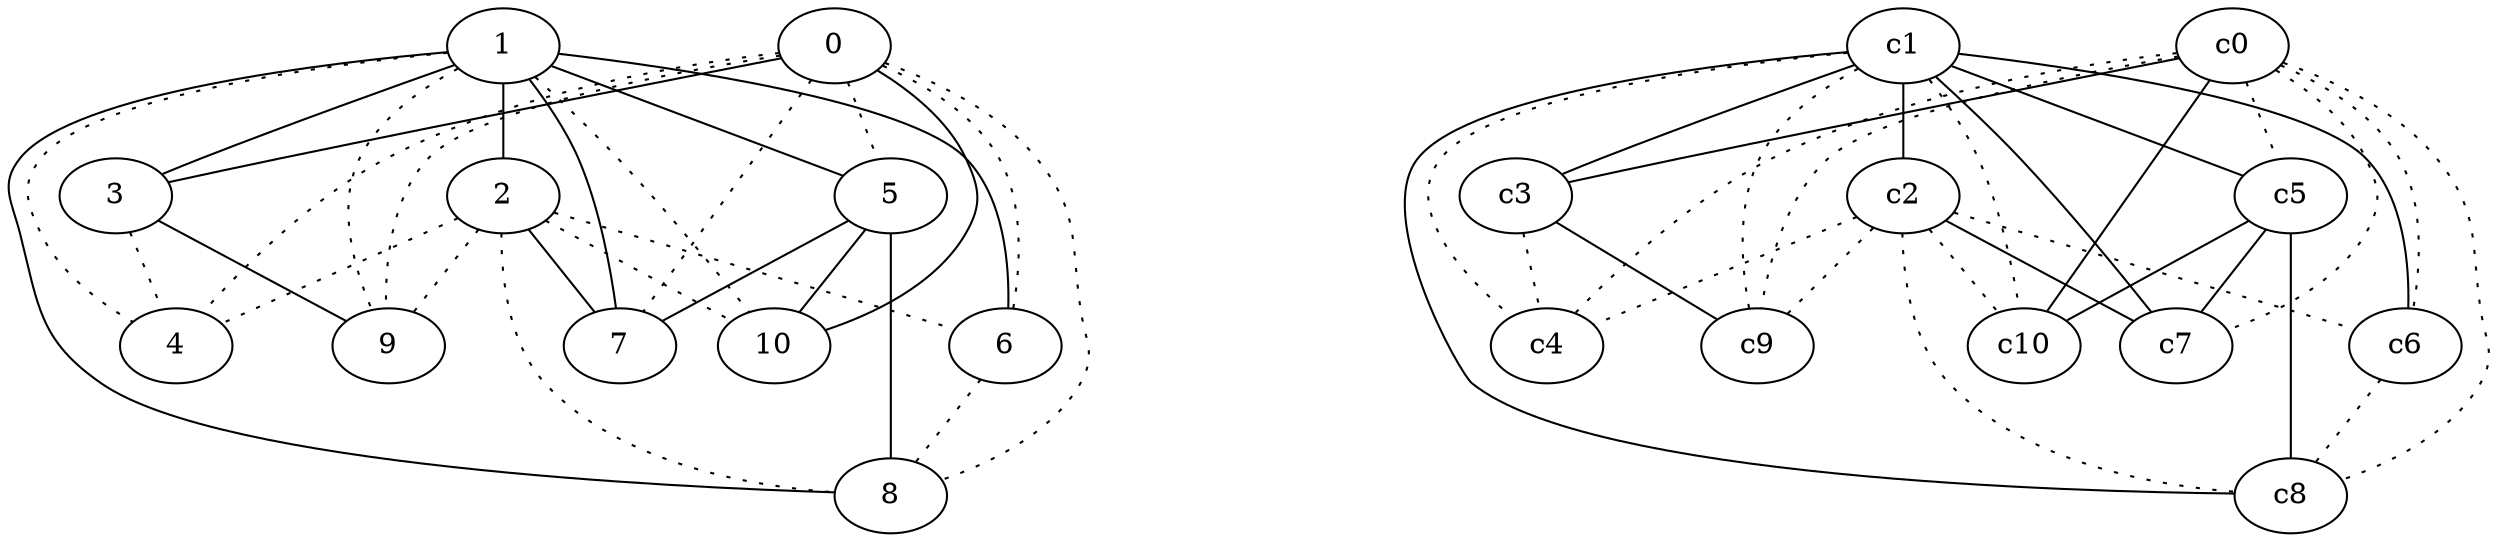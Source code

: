 graph {
a0[label=0];
a1[label=1];
a2[label=2];
a3[label=3];
a4[label=4];
a5[label=5];
a6[label=6];
a7[label=7];
a8[label=8];
a9[label=9];
a10[label=10];
a0 -- a3;
a0 -- a4 [style=dotted];
a0 -- a5 [style=dotted];
a0 -- a6 [style=dotted];
a0 -- a7 [style=dotted];
a0 -- a8 [style=dotted];
a0 -- a9 [style=dotted];
a0 -- a10;
a1 -- a2;
a1 -- a3;
a1 -- a4 [style=dotted];
a1 -- a5;
a1 -- a6;
a1 -- a7;
a1 -- a8;
a1 -- a9 [style=dotted];
a1 -- a10 [style=dotted];
a2 -- a4 [style=dotted];
a2 -- a6 [style=dotted];
a2 -- a7;
a2 -- a8 [style=dotted];
a2 -- a9 [style=dotted];
a2 -- a10 [style=dotted];
a3 -- a4 [style=dotted];
a3 -- a9;
a5 -- a7;
a5 -- a8;
a5 -- a10;
a6 -- a8 [style=dotted];
c0 -- c3;
c0 -- c4 [style=dotted];
c0 -- c5 [style=dotted];
c0 -- c6 [style=dotted];
c0 -- c7 [style=dotted];
c0 -- c8 [style=dotted];
c0 -- c9 [style=dotted];
c0 -- c10;
c1 -- c2;
c1 -- c3;
c1 -- c4 [style=dotted];
c1 -- c5;
c1 -- c6;
c1 -- c7;
c1 -- c8;
c1 -- c9 [style=dotted];
c1 -- c10 [style=dotted];
c2 -- c4 [style=dotted];
c2 -- c6 [style=dotted];
c2 -- c7;
c2 -- c8 [style=dotted];
c2 -- c9 [style=dotted];
c2 -- c10 [style=dotted];
c3 -- c4 [style=dotted];
c3 -- c9;
c5 -- c7;
c5 -- c8;
c5 -- c10;
c6 -- c8 [style=dotted];
}
